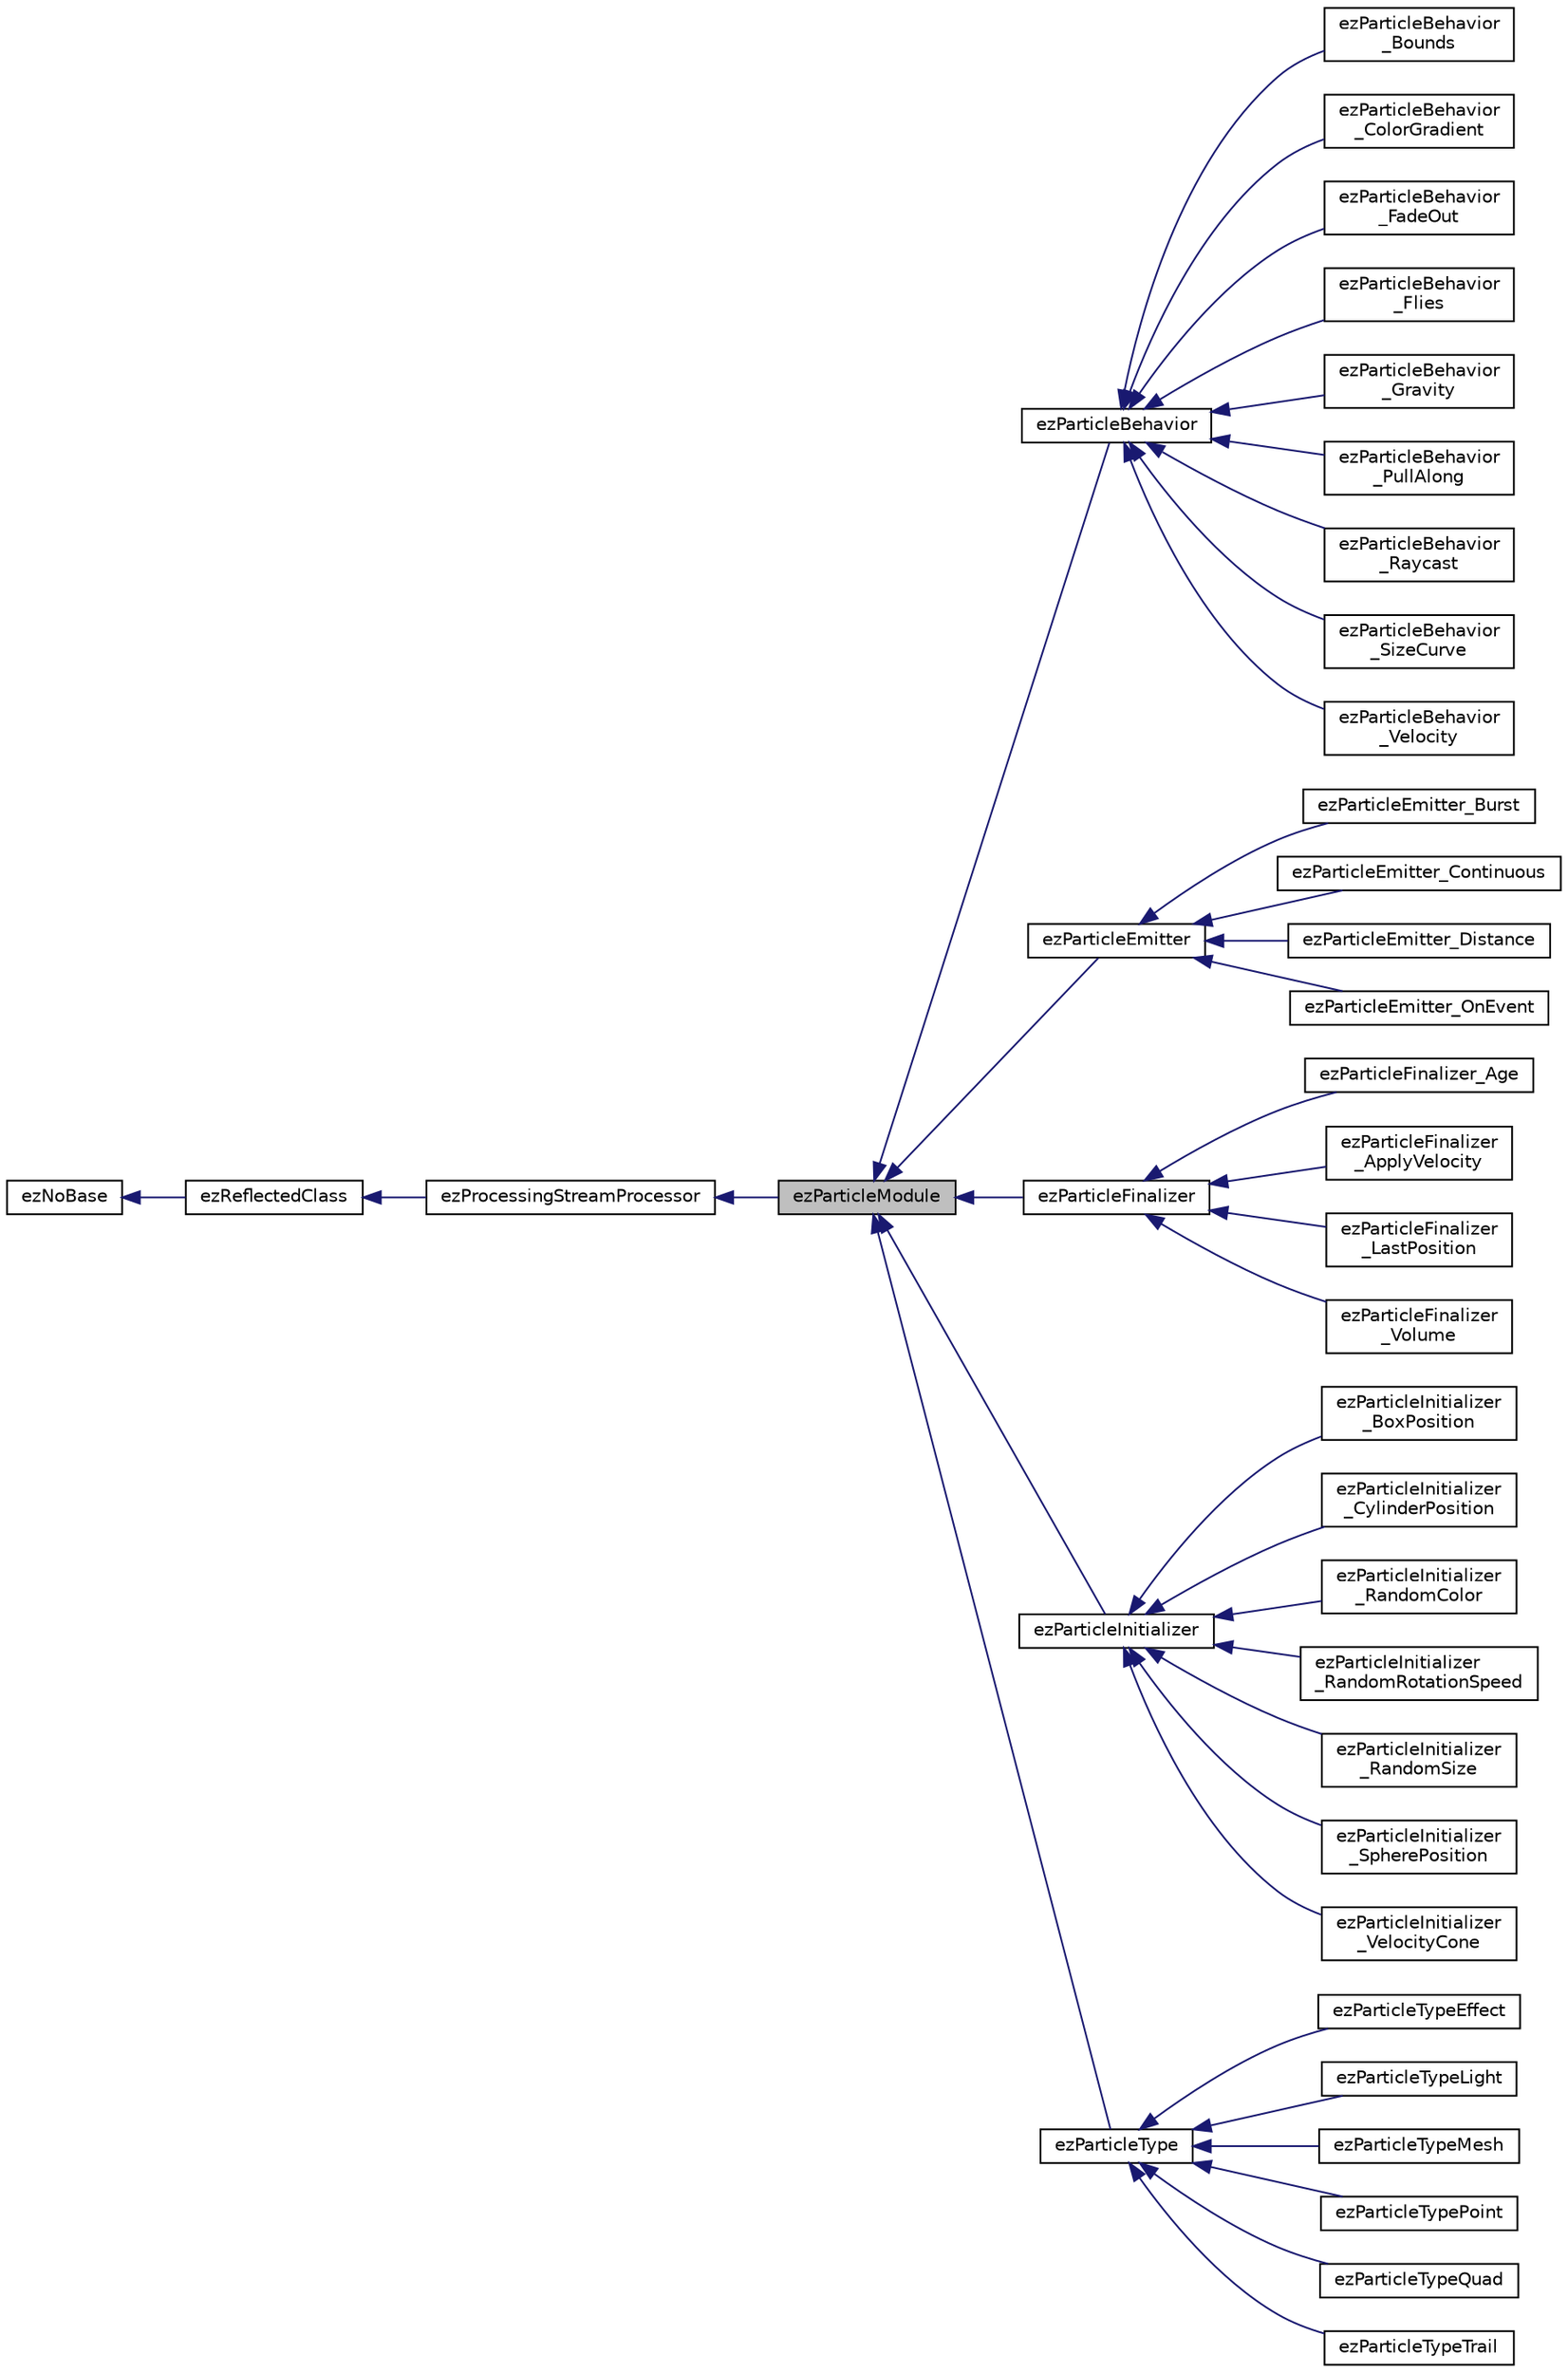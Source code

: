 digraph "ezParticleModule"
{
 // LATEX_PDF_SIZE
  edge [fontname="Helvetica",fontsize="10",labelfontname="Helvetica",labelfontsize="10"];
  node [fontname="Helvetica",fontsize="10",shape=record];
  rankdir="LR";
  Node1 [label="ezParticleModule",height=0.2,width=0.4,color="black", fillcolor="grey75", style="filled", fontcolor="black",tooltip=" "];
  Node2 -> Node1 [dir="back",color="midnightblue",fontsize="10",style="solid",fontname="Helvetica"];
  Node2 [label="ezProcessingStreamProcessor",height=0.2,width=0.4,color="black", fillcolor="white", style="filled",URL="$dc/d29/classez_processing_stream_processor.htm",tooltip="Base class for all stream processor implementations."];
  Node3 -> Node2 [dir="back",color="midnightblue",fontsize="10",style="solid",fontname="Helvetica"];
  Node3 [label="ezReflectedClass",height=0.2,width=0.4,color="black", fillcolor="white", style="filled",URL="$db/d45/classez_reflected_class.htm",tooltip="All classes that should be dynamically reflectable, need to be derived from this base class."];
  Node4 -> Node3 [dir="back",color="midnightblue",fontsize="10",style="solid",fontname="Helvetica"];
  Node4 [label="ezNoBase",height=0.2,width=0.4,color="black", fillcolor="white", style="filled",URL="$d4/d02/classez_no_base.htm",tooltip="Dummy type to pass to templates and macros that expect a base type for a class that has no base."];
  Node1 -> Node5 [dir="back",color="midnightblue",fontsize="10",style="solid",fontname="Helvetica"];
  Node5 [label="ezParticleBehavior",height=0.2,width=0.4,color="black", fillcolor="white", style="filled",URL="$d6/d10/classez_particle_behavior.htm",tooltip=" "];
  Node5 -> Node6 [dir="back",color="midnightblue",fontsize="10",style="solid",fontname="Helvetica"];
  Node6 [label="ezParticleBehavior\l_Bounds",height=0.2,width=0.4,color="black", fillcolor="white", style="filled",URL="$d1/d4e/classez_particle_behavior___bounds.htm",tooltip=" "];
  Node5 -> Node7 [dir="back",color="midnightblue",fontsize="10",style="solid",fontname="Helvetica"];
  Node7 [label="ezParticleBehavior\l_ColorGradient",height=0.2,width=0.4,color="black", fillcolor="white", style="filled",URL="$de/d67/classez_particle_behavior___color_gradient.htm",tooltip=" "];
  Node5 -> Node8 [dir="back",color="midnightblue",fontsize="10",style="solid",fontname="Helvetica"];
  Node8 [label="ezParticleBehavior\l_FadeOut",height=0.2,width=0.4,color="black", fillcolor="white", style="filled",URL="$d8/dca/classez_particle_behavior___fade_out.htm",tooltip=" "];
  Node5 -> Node9 [dir="back",color="midnightblue",fontsize="10",style="solid",fontname="Helvetica"];
  Node9 [label="ezParticleBehavior\l_Flies",height=0.2,width=0.4,color="black", fillcolor="white", style="filled",URL="$db/d41/classez_particle_behavior___flies.htm",tooltip=" "];
  Node5 -> Node10 [dir="back",color="midnightblue",fontsize="10",style="solid",fontname="Helvetica"];
  Node10 [label="ezParticleBehavior\l_Gravity",height=0.2,width=0.4,color="black", fillcolor="white", style="filled",URL="$d8/d6f/classez_particle_behavior___gravity.htm",tooltip=" "];
  Node5 -> Node11 [dir="back",color="midnightblue",fontsize="10",style="solid",fontname="Helvetica"];
  Node11 [label="ezParticleBehavior\l_PullAlong",height=0.2,width=0.4,color="black", fillcolor="white", style="filled",URL="$d0/da7/classez_particle_behavior___pull_along.htm",tooltip=" "];
  Node5 -> Node12 [dir="back",color="midnightblue",fontsize="10",style="solid",fontname="Helvetica"];
  Node12 [label="ezParticleBehavior\l_Raycast",height=0.2,width=0.4,color="black", fillcolor="white", style="filled",URL="$de/d19/classez_particle_behavior___raycast.htm",tooltip=" "];
  Node5 -> Node13 [dir="back",color="midnightblue",fontsize="10",style="solid",fontname="Helvetica"];
  Node13 [label="ezParticleBehavior\l_SizeCurve",height=0.2,width=0.4,color="black", fillcolor="white", style="filled",URL="$dc/dc1/classez_particle_behavior___size_curve.htm",tooltip=" "];
  Node5 -> Node14 [dir="back",color="midnightblue",fontsize="10",style="solid",fontname="Helvetica"];
  Node14 [label="ezParticleBehavior\l_Velocity",height=0.2,width=0.4,color="black", fillcolor="white", style="filled",URL="$d3/d68/classez_particle_behavior___velocity.htm",tooltip=" "];
  Node1 -> Node15 [dir="back",color="midnightblue",fontsize="10",style="solid",fontname="Helvetica"];
  Node15 [label="ezParticleEmitter",height=0.2,width=0.4,color="black", fillcolor="white", style="filled",URL="$de/d1d/classez_particle_emitter.htm",tooltip="Base class for stream spawners that are used by ezParticleEmitter's."];
  Node15 -> Node16 [dir="back",color="midnightblue",fontsize="10",style="solid",fontname="Helvetica"];
  Node16 [label="ezParticleEmitter_Burst",height=0.2,width=0.4,color="black", fillcolor="white", style="filled",URL="$d8/d4a/classez_particle_emitter___burst.htm",tooltip=" "];
  Node15 -> Node17 [dir="back",color="midnightblue",fontsize="10",style="solid",fontname="Helvetica"];
  Node17 [label="ezParticleEmitter_Continuous",height=0.2,width=0.4,color="black", fillcolor="white", style="filled",URL="$dc/d1e/classez_particle_emitter___continuous.htm",tooltip=" "];
  Node15 -> Node18 [dir="back",color="midnightblue",fontsize="10",style="solid",fontname="Helvetica"];
  Node18 [label="ezParticleEmitter_Distance",height=0.2,width=0.4,color="black", fillcolor="white", style="filled",URL="$d7/d46/classez_particle_emitter___distance.htm",tooltip=" "];
  Node15 -> Node19 [dir="back",color="midnightblue",fontsize="10",style="solid",fontname="Helvetica"];
  Node19 [label="ezParticleEmitter_OnEvent",height=0.2,width=0.4,color="black", fillcolor="white", style="filled",URL="$db/dff/classez_particle_emitter___on_event.htm",tooltip=" "];
  Node1 -> Node20 [dir="back",color="midnightblue",fontsize="10",style="solid",fontname="Helvetica"];
  Node20 [label="ezParticleFinalizer",height=0.2,width=0.4,color="black", fillcolor="white", style="filled",URL="$d8/d82/classez_particle_finalizer.htm",tooltip=" "];
  Node20 -> Node21 [dir="back",color="midnightblue",fontsize="10",style="solid",fontname="Helvetica"];
  Node21 [label="ezParticleFinalizer_Age",height=0.2,width=0.4,color="black", fillcolor="white", style="filled",URL="$dc/d4a/classez_particle_finalizer___age.htm",tooltip=" "];
  Node20 -> Node22 [dir="back",color="midnightblue",fontsize="10",style="solid",fontname="Helvetica"];
  Node22 [label="ezParticleFinalizer\l_ApplyVelocity",height=0.2,width=0.4,color="black", fillcolor="white", style="filled",URL="$dc/de2/classez_particle_finalizer___apply_velocity.htm",tooltip=" "];
  Node20 -> Node23 [dir="back",color="midnightblue",fontsize="10",style="solid",fontname="Helvetica"];
  Node23 [label="ezParticleFinalizer\l_LastPosition",height=0.2,width=0.4,color="black", fillcolor="white", style="filled",URL="$dc/dfd/classez_particle_finalizer___last_position.htm",tooltip=" "];
  Node20 -> Node24 [dir="back",color="midnightblue",fontsize="10",style="solid",fontname="Helvetica"];
  Node24 [label="ezParticleFinalizer\l_Volume",height=0.2,width=0.4,color="black", fillcolor="white", style="filled",URL="$dc/dca/classez_particle_finalizer___volume.htm",tooltip=" "];
  Node1 -> Node25 [dir="back",color="midnightblue",fontsize="10",style="solid",fontname="Helvetica"];
  Node25 [label="ezParticleInitializer",height=0.2,width=0.4,color="black", fillcolor="white", style="filled",URL="$d6/d8a/classez_particle_initializer.htm",tooltip="Base class for stream spawners that are used by ezParticleEmitter's."];
  Node25 -> Node26 [dir="back",color="midnightblue",fontsize="10",style="solid",fontname="Helvetica"];
  Node26 [label="ezParticleInitializer\l_BoxPosition",height=0.2,width=0.4,color="black", fillcolor="white", style="filled",URL="$d5/dd3/classez_particle_initializer___box_position.htm",tooltip=" "];
  Node25 -> Node27 [dir="back",color="midnightblue",fontsize="10",style="solid",fontname="Helvetica"];
  Node27 [label="ezParticleInitializer\l_CylinderPosition",height=0.2,width=0.4,color="black", fillcolor="white", style="filled",URL="$df/d9e/classez_particle_initializer___cylinder_position.htm",tooltip=" "];
  Node25 -> Node28 [dir="back",color="midnightblue",fontsize="10",style="solid",fontname="Helvetica"];
  Node28 [label="ezParticleInitializer\l_RandomColor",height=0.2,width=0.4,color="black", fillcolor="white", style="filled",URL="$d1/dc1/classez_particle_initializer___random_color.htm",tooltip=" "];
  Node25 -> Node29 [dir="back",color="midnightblue",fontsize="10",style="solid",fontname="Helvetica"];
  Node29 [label="ezParticleInitializer\l_RandomRotationSpeed",height=0.2,width=0.4,color="black", fillcolor="white", style="filled",URL="$df/d87/classez_particle_initializer___random_rotation_speed.htm",tooltip=" "];
  Node25 -> Node30 [dir="back",color="midnightblue",fontsize="10",style="solid",fontname="Helvetica"];
  Node30 [label="ezParticleInitializer\l_RandomSize",height=0.2,width=0.4,color="black", fillcolor="white", style="filled",URL="$da/d97/classez_particle_initializer___random_size.htm",tooltip=" "];
  Node25 -> Node31 [dir="back",color="midnightblue",fontsize="10",style="solid",fontname="Helvetica"];
  Node31 [label="ezParticleInitializer\l_SpherePosition",height=0.2,width=0.4,color="black", fillcolor="white", style="filled",URL="$d3/d27/classez_particle_initializer___sphere_position.htm",tooltip=" "];
  Node25 -> Node32 [dir="back",color="midnightblue",fontsize="10",style="solid",fontname="Helvetica"];
  Node32 [label="ezParticleInitializer\l_VelocityCone",height=0.2,width=0.4,color="black", fillcolor="white", style="filled",URL="$dc/df8/classez_particle_initializer___velocity_cone.htm",tooltip=" "];
  Node1 -> Node33 [dir="back",color="midnightblue",fontsize="10",style="solid",fontname="Helvetica"];
  Node33 [label="ezParticleType",height=0.2,width=0.4,color="black", fillcolor="white", style="filled",URL="$d6/d76/classez_particle_type.htm",tooltip=" "];
  Node33 -> Node34 [dir="back",color="midnightblue",fontsize="10",style="solid",fontname="Helvetica"];
  Node34 [label="ezParticleTypeEffect",height=0.2,width=0.4,color="black", fillcolor="white", style="filled",URL="$dd/d75/classez_particle_type_effect.htm",tooltip=" "];
  Node33 -> Node35 [dir="back",color="midnightblue",fontsize="10",style="solid",fontname="Helvetica"];
  Node35 [label="ezParticleTypeLight",height=0.2,width=0.4,color="black", fillcolor="white", style="filled",URL="$d7/d0d/classez_particle_type_light.htm",tooltip=" "];
  Node33 -> Node36 [dir="back",color="midnightblue",fontsize="10",style="solid",fontname="Helvetica"];
  Node36 [label="ezParticleTypeMesh",height=0.2,width=0.4,color="black", fillcolor="white", style="filled",URL="$da/d21/classez_particle_type_mesh.htm",tooltip=" "];
  Node33 -> Node37 [dir="back",color="midnightblue",fontsize="10",style="solid",fontname="Helvetica"];
  Node37 [label="ezParticleTypePoint",height=0.2,width=0.4,color="black", fillcolor="white", style="filled",URL="$da/dd7/classez_particle_type_point.htm",tooltip=" "];
  Node33 -> Node38 [dir="back",color="midnightblue",fontsize="10",style="solid",fontname="Helvetica"];
  Node38 [label="ezParticleTypeQuad",height=0.2,width=0.4,color="black", fillcolor="white", style="filled",URL="$d8/d89/classez_particle_type_quad.htm",tooltip=" "];
  Node33 -> Node39 [dir="back",color="midnightblue",fontsize="10",style="solid",fontname="Helvetica"];
  Node39 [label="ezParticleTypeTrail",height=0.2,width=0.4,color="black", fillcolor="white", style="filled",URL="$d5/d22/classez_particle_type_trail.htm",tooltip=" "];
}
